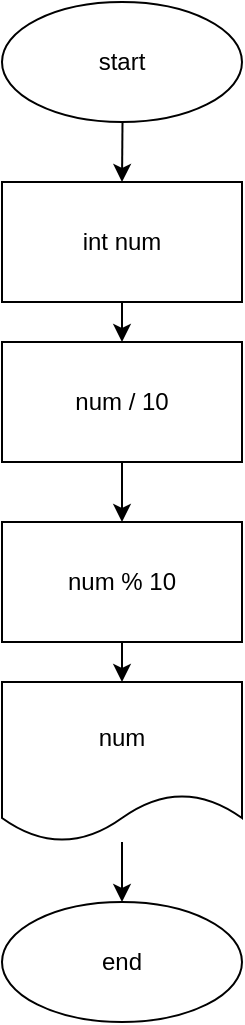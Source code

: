 <mxfile>
    <diagram id="gzClhTZIvwVC5_qErj4w" name="Page-1">
        <mxGraphModel dx="1037" dy="306" grid="1" gridSize="10" guides="1" tooltips="1" connect="1" arrows="1" fold="1" page="1" pageScale="1" pageWidth="827" pageHeight="1169" math="0" shadow="0">
            <root>
                <mxCell id="0"/>
                <mxCell id="1" parent="0"/>
                <mxCell id="8" style="edgeStyle=none;html=1;entryX=0.5;entryY=0;entryDx=0;entryDy=0;" edge="1" parent="1" source="2" target="3">
                    <mxGeometry relative="1" as="geometry"/>
                </mxCell>
                <mxCell id="2" value="start&lt;br&gt;" style="ellipse;whiteSpace=wrap;html=1;" vertex="1" parent="1">
                    <mxGeometry x="150" y="20" width="120" height="60" as="geometry"/>
                </mxCell>
                <mxCell id="9" style="edgeStyle=none;html=1;" edge="1" parent="1" source="3" target="4">
                    <mxGeometry relative="1" as="geometry"/>
                </mxCell>
                <mxCell id="3" value="int num" style="whiteSpace=wrap;html=1;" vertex="1" parent="1">
                    <mxGeometry x="150" y="110" width="120" height="60" as="geometry"/>
                </mxCell>
                <mxCell id="10" style="edgeStyle=none;html=1;entryX=0.5;entryY=0;entryDx=0;entryDy=0;" edge="1" parent="1" source="4" target="5">
                    <mxGeometry relative="1" as="geometry"/>
                </mxCell>
                <mxCell id="4" value="num / 10" style="whiteSpace=wrap;html=1;" vertex="1" parent="1">
                    <mxGeometry x="150" y="190" width="120" height="60" as="geometry"/>
                </mxCell>
                <mxCell id="11" style="edgeStyle=none;html=1;" edge="1" parent="1" source="5" target="6">
                    <mxGeometry relative="1" as="geometry"/>
                </mxCell>
                <mxCell id="5" value="num % 10" style="whiteSpace=wrap;html=1;" vertex="1" parent="1">
                    <mxGeometry x="150" y="280" width="120" height="60" as="geometry"/>
                </mxCell>
                <mxCell id="12" style="edgeStyle=none;html=1;" edge="1" parent="1" source="6" target="7">
                    <mxGeometry relative="1" as="geometry"/>
                </mxCell>
                <mxCell id="6" value="num" style="shape=document;whiteSpace=wrap;html=1;boundedLbl=1;" vertex="1" parent="1">
                    <mxGeometry x="150" y="360" width="120" height="80" as="geometry"/>
                </mxCell>
                <mxCell id="7" value="end" style="ellipse;whiteSpace=wrap;html=1;" vertex="1" parent="1">
                    <mxGeometry x="150" y="470" width="120" height="60" as="geometry"/>
                </mxCell>
            </root>
        </mxGraphModel>
    </diagram>
</mxfile>